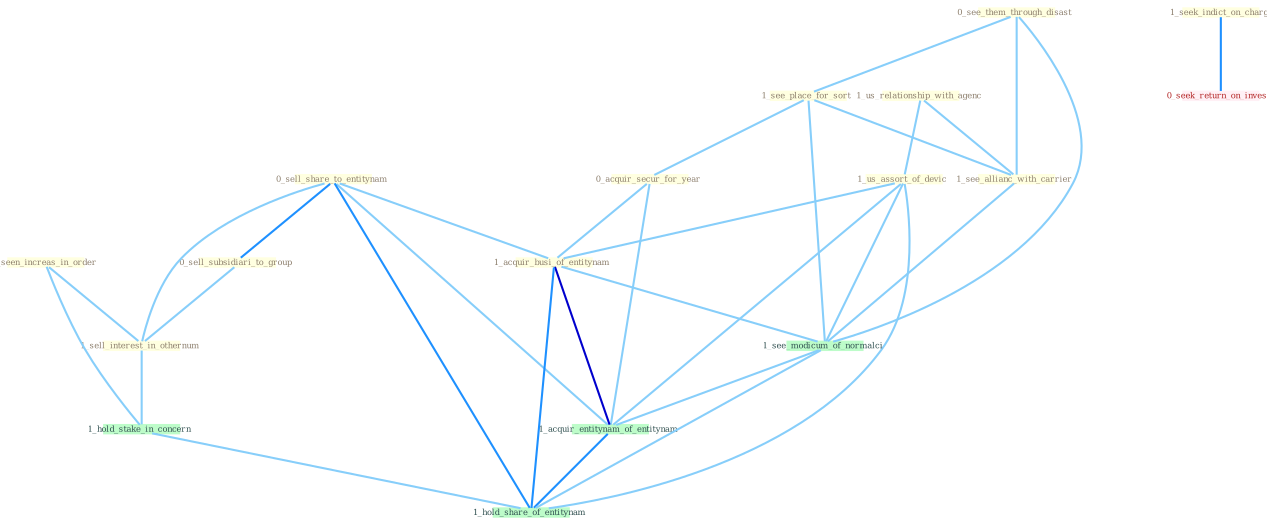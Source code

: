 Graph G{ 
    node
    [shape=polygon,style=filled,width=.5,height=.06,color="#BDFCC9",fixedsize=true,fontsize=4,
    fontcolor="#2f4f4f"];
    {node
    [color="#ffffe0", fontcolor="#8b7d6b"] "1_seen_increas_in_order " "0_sell_share_to_entitynam " "0_sell_subsidiari_to_group " "1_sell_interest_in_othernum " "1_us_relationship_with_agenc " "1_us_assort_of_devic " "0_see_them_through_disast " "1_see_place_for_sort " "0_acquir_secur_for_year " "1_see_allianc_with_carrier " "1_acquir_busi_of_entitynam " "1_seek_indict_on_charg "}
{node [color="#fff0f5", fontcolor="#b22222"] "0_seek_return_on_invest "}
edge [color="#B0E2FF"];

	"1_seen_increas_in_order " -- "1_sell_interest_in_othernum " [w="1", color="#87cefa" ];
	"1_seen_increas_in_order " -- "1_hold_stake_in_concern " [w="1", color="#87cefa" ];
	"0_sell_share_to_entitynam " -- "0_sell_subsidiari_to_group " [w="2", color="#1e90ff" , len=0.8];
	"0_sell_share_to_entitynam " -- "1_sell_interest_in_othernum " [w="1", color="#87cefa" ];
	"0_sell_share_to_entitynam " -- "1_acquir_busi_of_entitynam " [w="1", color="#87cefa" ];
	"0_sell_share_to_entitynam " -- "1_acquir_entitynam_of_entitynam " [w="1", color="#87cefa" ];
	"0_sell_share_to_entitynam " -- "1_hold_share_of_entitynam " [w="2", color="#1e90ff" , len=0.8];
	"0_sell_subsidiari_to_group " -- "1_sell_interest_in_othernum " [w="1", color="#87cefa" ];
	"1_sell_interest_in_othernum " -- "1_hold_stake_in_concern " [w="1", color="#87cefa" ];
	"1_us_relationship_with_agenc " -- "1_us_assort_of_devic " [w="1", color="#87cefa" ];
	"1_us_relationship_with_agenc " -- "1_see_allianc_with_carrier " [w="1", color="#87cefa" ];
	"1_us_assort_of_devic " -- "1_acquir_busi_of_entitynam " [w="1", color="#87cefa" ];
	"1_us_assort_of_devic " -- "1_see_modicum_of_normalci " [w="1", color="#87cefa" ];
	"1_us_assort_of_devic " -- "1_acquir_entitynam_of_entitynam " [w="1", color="#87cefa" ];
	"1_us_assort_of_devic " -- "1_hold_share_of_entitynam " [w="1", color="#87cefa" ];
	"0_see_them_through_disast " -- "1_see_place_for_sort " [w="1", color="#87cefa" ];
	"0_see_them_through_disast " -- "1_see_allianc_with_carrier " [w="1", color="#87cefa" ];
	"0_see_them_through_disast " -- "1_see_modicum_of_normalci " [w="1", color="#87cefa" ];
	"1_see_place_for_sort " -- "0_acquir_secur_for_year " [w="1", color="#87cefa" ];
	"1_see_place_for_sort " -- "1_see_allianc_with_carrier " [w="1", color="#87cefa" ];
	"1_see_place_for_sort " -- "1_see_modicum_of_normalci " [w="1", color="#87cefa" ];
	"0_acquir_secur_for_year " -- "1_acquir_busi_of_entitynam " [w="1", color="#87cefa" ];
	"0_acquir_secur_for_year " -- "1_acquir_entitynam_of_entitynam " [w="1", color="#87cefa" ];
	"1_see_allianc_with_carrier " -- "1_see_modicum_of_normalci " [w="1", color="#87cefa" ];
	"1_acquir_busi_of_entitynam " -- "1_see_modicum_of_normalci " [w="1", color="#87cefa" ];
	"1_acquir_busi_of_entitynam " -- "1_acquir_entitynam_of_entitynam " [w="3", color="#0000cd" , len=0.6];
	"1_acquir_busi_of_entitynam " -- "1_hold_share_of_entitynam " [w="2", color="#1e90ff" , len=0.8];
	"1_seek_indict_on_charg " -- "0_seek_return_on_invest " [w="2", color="#1e90ff" , len=0.8];
	"1_hold_stake_in_concern " -- "1_hold_share_of_entitynam " [w="1", color="#87cefa" ];
	"1_see_modicum_of_normalci " -- "1_acquir_entitynam_of_entitynam " [w="1", color="#87cefa" ];
	"1_see_modicum_of_normalci " -- "1_hold_share_of_entitynam " [w="1", color="#87cefa" ];
	"1_acquir_entitynam_of_entitynam " -- "1_hold_share_of_entitynam " [w="2", color="#1e90ff" , len=0.8];
}